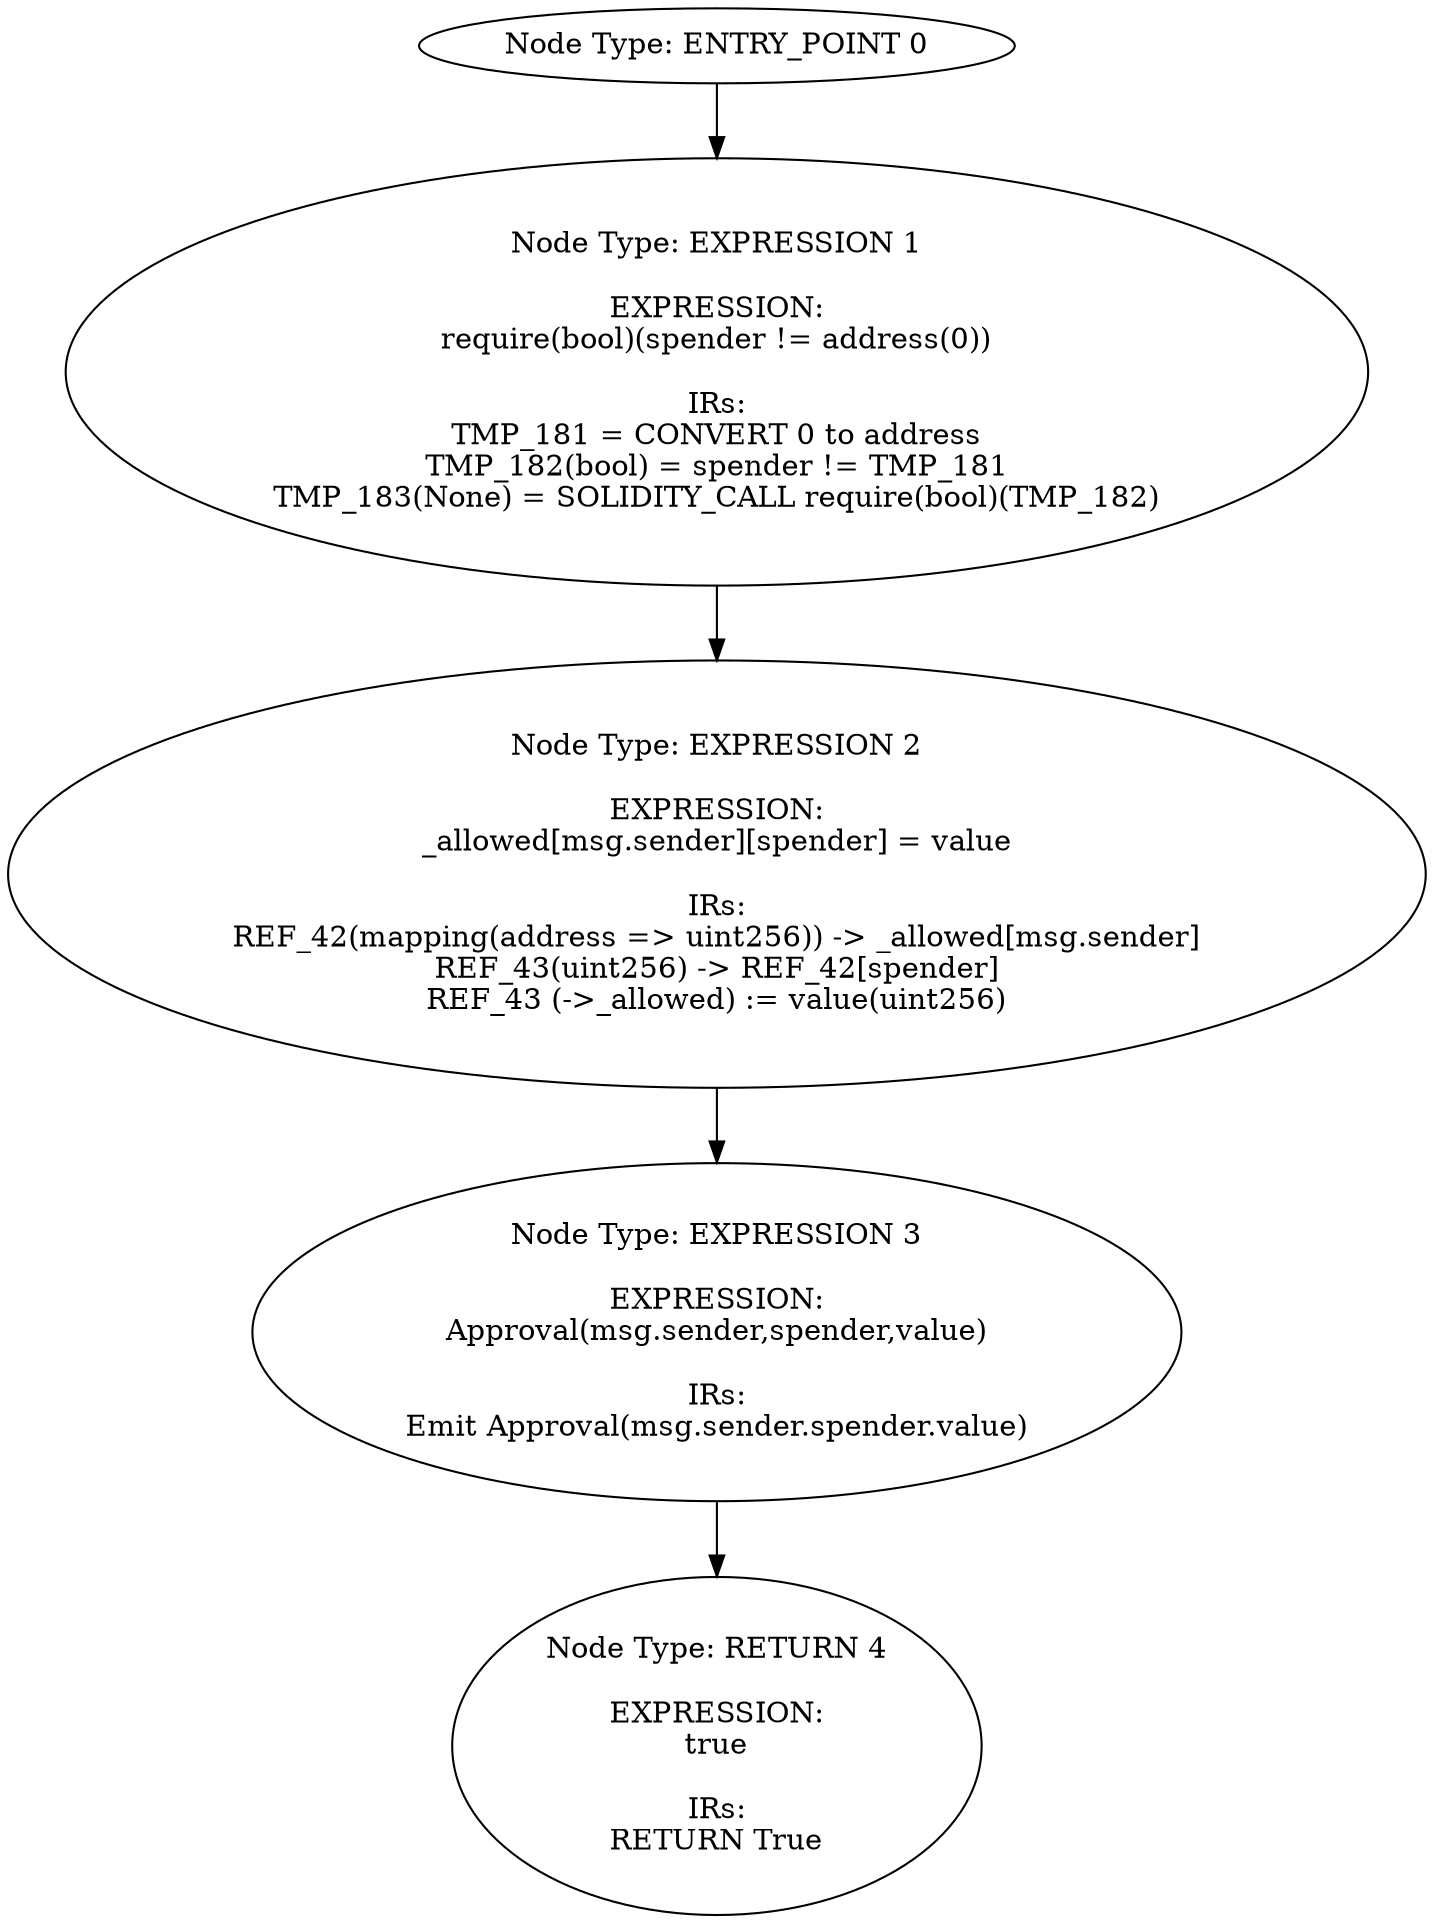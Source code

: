 digraph{
0[label="Node Type: ENTRY_POINT 0
"];
0->1;
1[label="Node Type: EXPRESSION 1

EXPRESSION:
require(bool)(spender != address(0))

IRs:
TMP_181 = CONVERT 0 to address
TMP_182(bool) = spender != TMP_181
TMP_183(None) = SOLIDITY_CALL require(bool)(TMP_182)"];
1->2;
2[label="Node Type: EXPRESSION 2

EXPRESSION:
_allowed[msg.sender][spender] = value

IRs:
REF_42(mapping(address => uint256)) -> _allowed[msg.sender]
REF_43(uint256) -> REF_42[spender]
REF_43 (->_allowed) := value(uint256)"];
2->3;
3[label="Node Type: EXPRESSION 3

EXPRESSION:
Approval(msg.sender,spender,value)

IRs:
Emit Approval(msg.sender.spender.value)"];
3->4;
4[label="Node Type: RETURN 4

EXPRESSION:
true

IRs:
RETURN True"];
}
